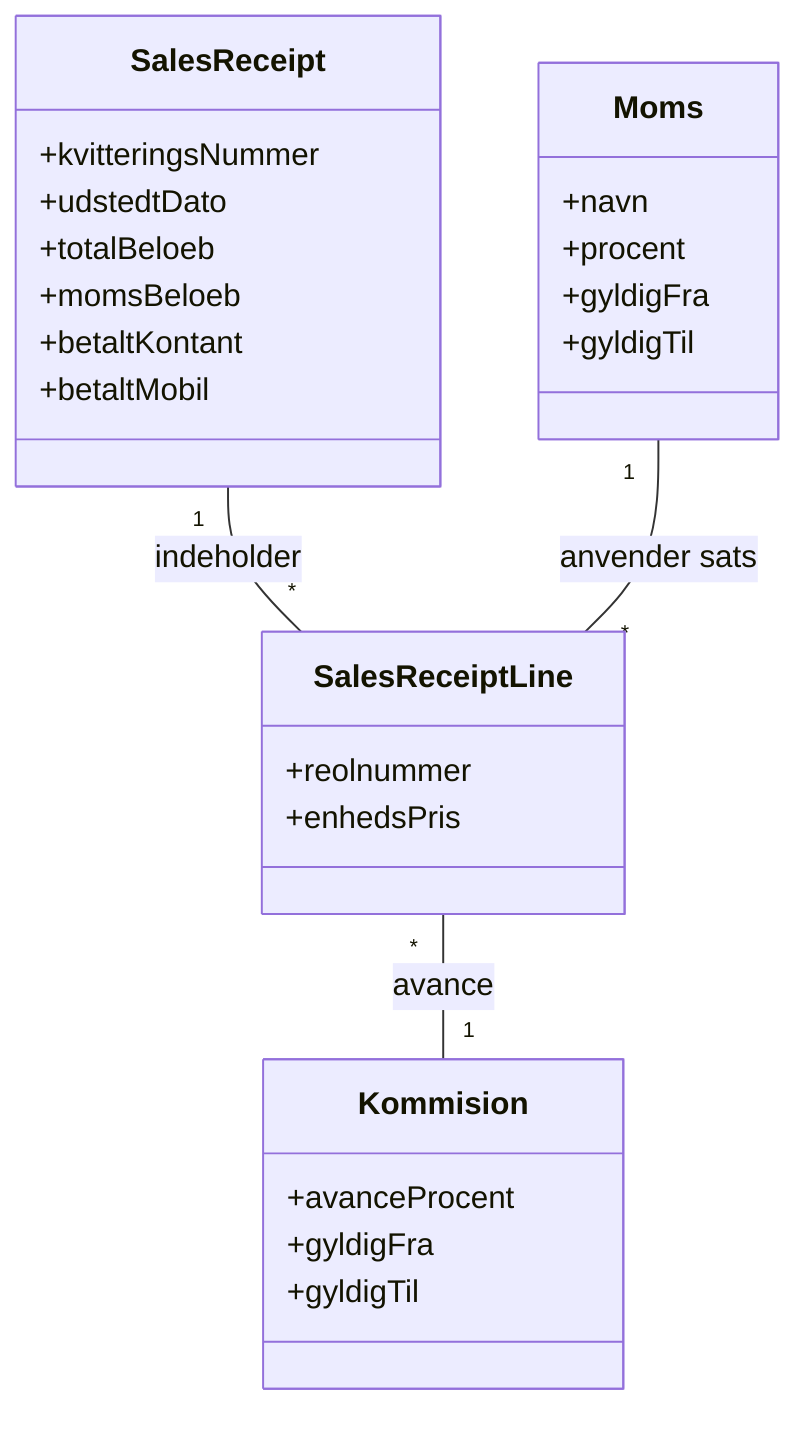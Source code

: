 ﻿classDiagram
    class Moms {
      +navn
      +procent
      +gyldigFra
      +gyldigTil
    }

    class SalesReceipt {
      +kvitteringsNummer
      +udstedtDato
      +totalBeloeb
      +momsBeloeb
      +betaltKontant
      +betaltMobil
    }

    class SalesReceiptLine {
      +reolnummer
      +enhedsPris
    }

    class Kommision {
        +avanceProcent
        +gyldigFra
        +gyldigTil
    }

    SalesReceipt "1" -- "*" SalesReceiptLine : indeholder
    Moms "1" -- "*" SalesReceiptLine : anvender sats
    SalesReceiptLine "*" -- "1" Kommision : avance